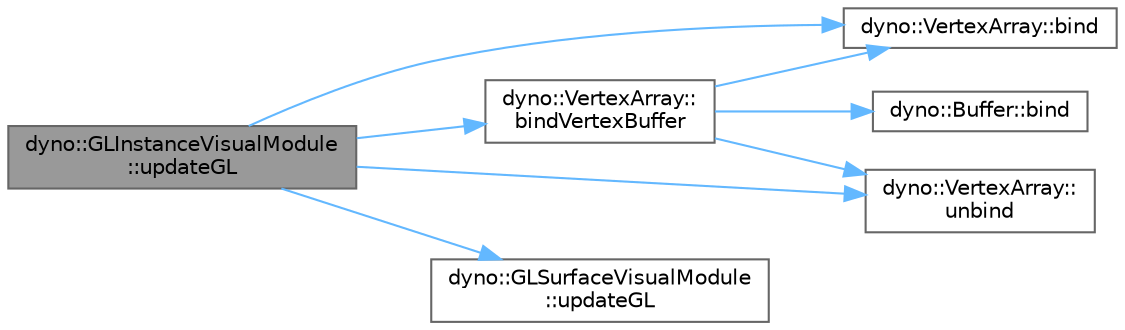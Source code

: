 digraph "dyno::GLInstanceVisualModule::updateGL"
{
 // LATEX_PDF_SIZE
  bgcolor="transparent";
  edge [fontname=Helvetica,fontsize=10,labelfontname=Helvetica,labelfontsize=10];
  node [fontname=Helvetica,fontsize=10,shape=box,height=0.2,width=0.4];
  rankdir="LR";
  Node1 [id="Node000001",label="dyno::GLInstanceVisualModule\l::updateGL",height=0.2,width=0.4,color="gray40", fillcolor="grey60", style="filled", fontcolor="black",tooltip=" "];
  Node1 -> Node2 [id="edge1_Node000001_Node000002",color="steelblue1",style="solid",tooltip=" "];
  Node2 [id="Node000002",label="dyno::VertexArray::bind",height=0.2,width=0.4,color="grey40", fillcolor="white", style="filled",URL="$classdyno_1_1_vertex_array.html#a7bf87d6e04ba0fd394a1b7f652ef6f93",tooltip=" "];
  Node1 -> Node3 [id="edge2_Node000001_Node000003",color="steelblue1",style="solid",tooltip=" "];
  Node3 [id="Node000003",label="dyno::VertexArray::\lbindVertexBuffer",height=0.2,width=0.4,color="grey40", fillcolor="white", style="filled",URL="$classdyno_1_1_vertex_array.html#a842c4c3b301a3e2904b832cbfbd448f6",tooltip=" "];
  Node3 -> Node4 [id="edge3_Node000003_Node000004",color="steelblue1",style="solid",tooltip=" "];
  Node4 [id="Node000004",label="dyno::Buffer::bind",height=0.2,width=0.4,color="grey40", fillcolor="white", style="filled",URL="$classdyno_1_1_buffer.html#a1b720b861d5313330ba569f324faeaf2",tooltip=" "];
  Node3 -> Node2 [id="edge4_Node000003_Node000002",color="steelblue1",style="solid",tooltip=" "];
  Node3 -> Node5 [id="edge5_Node000003_Node000005",color="steelblue1",style="solid",tooltip=" "];
  Node5 [id="Node000005",label="dyno::VertexArray::\lunbind",height=0.2,width=0.4,color="grey40", fillcolor="white", style="filled",URL="$classdyno_1_1_vertex_array.html#a1229a2c233851d00fd63518648418d14",tooltip=" "];
  Node1 -> Node5 [id="edge6_Node000001_Node000005",color="steelblue1",style="solid",tooltip=" "];
  Node1 -> Node6 [id="edge7_Node000001_Node000006",color="steelblue1",style="solid",tooltip=" "];
  Node6 [id="Node000006",label="dyno::GLSurfaceVisualModule\l::updateGL",height=0.2,width=0.4,color="grey40", fillcolor="white", style="filled",URL="$classdyno_1_1_g_l_surface_visual_module.html#a4bbda9c713c1d6cda92d2ac543c40d6c",tooltip=" "];
}
